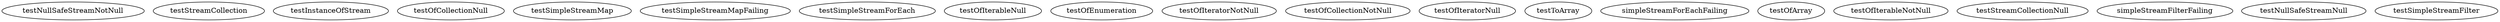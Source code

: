 digraph G {
testNullSafeStreamNotNull;
testStreamCollection;
testInstanceOfStream;
testOfCollectionNull;
testSimpleStreamMap;
testSimpleStreamMapFailing;
testSimpleStreamForEach;
testOfIterableNull;
testOfEnumeration;
testOfIteratorNotNull;
testOfCollectionNotNull;
testOfIteratorNull;
testToArray;
simpleStreamForEachFailing;
testOfArray;
testOfIterableNotNull;
testStreamCollectionNull;
simpleStreamFilterFailing;
testNullSafeStreamNull;
testSimpleStreamFilter;
}